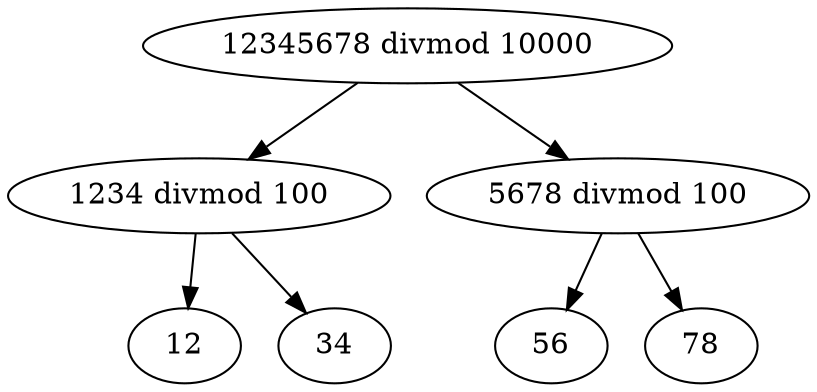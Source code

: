 strict digraph {
	"12345678 divmod 10000" -> "1234 divmod 100";
	"12345678 divmod 10000" -> "5678 divmod 100";
	"1234 divmod 100" -> "12";
	"1234 divmod 100" -> "34";
	"5678 divmod 100" -> "56";
	"5678 divmod 100" -> "78";
}
